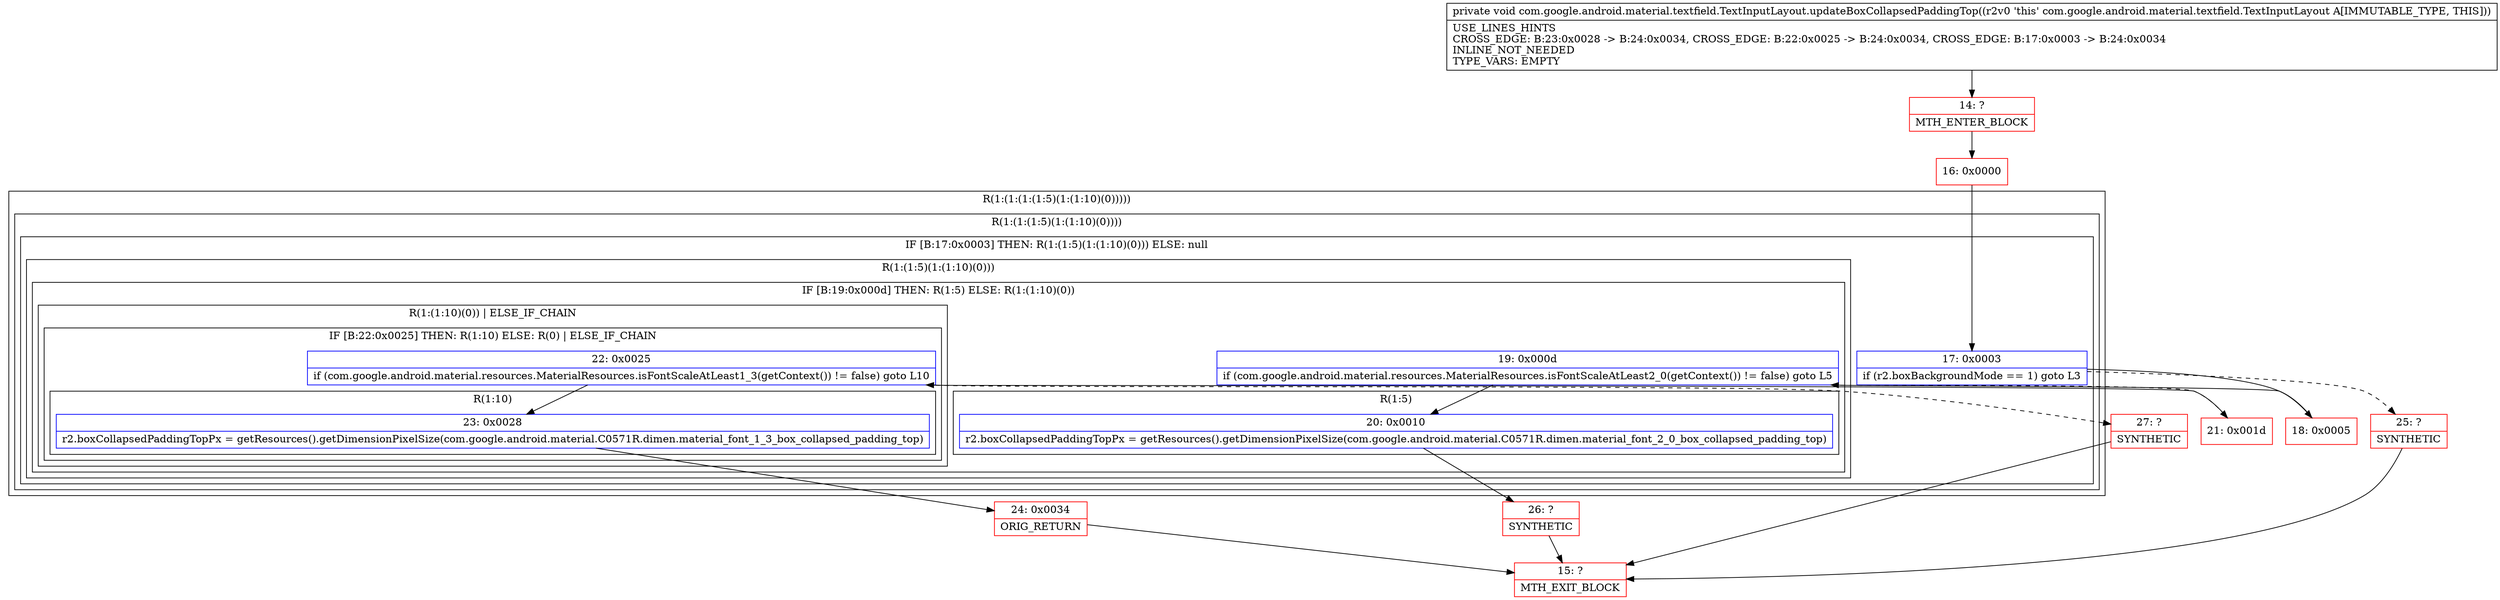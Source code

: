 digraph "CFG forcom.google.android.material.textfield.TextInputLayout.updateBoxCollapsedPaddingTop()V" {
subgraph cluster_Region_1118965608 {
label = "R(1:(1:(1:(1:5)(1:(1:10)(0)))))";
node [shape=record,color=blue];
subgraph cluster_Region_1314671378 {
label = "R(1:(1:(1:5)(1:(1:10)(0))))";
node [shape=record,color=blue];
subgraph cluster_IfRegion_1370704720 {
label = "IF [B:17:0x0003] THEN: R(1:(1:5)(1:(1:10)(0))) ELSE: null";
node [shape=record,color=blue];
Node_17 [shape=record,label="{17\:\ 0x0003|if (r2.boxBackgroundMode == 1) goto L3\l}"];
subgraph cluster_Region_638942106 {
label = "R(1:(1:5)(1:(1:10)(0)))";
node [shape=record,color=blue];
subgraph cluster_IfRegion_1947134335 {
label = "IF [B:19:0x000d] THEN: R(1:5) ELSE: R(1:(1:10)(0))";
node [shape=record,color=blue];
Node_19 [shape=record,label="{19\:\ 0x000d|if (com.google.android.material.resources.MaterialResources.isFontScaleAtLeast2_0(getContext()) != false) goto L5\l}"];
subgraph cluster_Region_1478899767 {
label = "R(1:5)";
node [shape=record,color=blue];
Node_20 [shape=record,label="{20\:\ 0x0010|r2.boxCollapsedPaddingTopPx = getResources().getDimensionPixelSize(com.google.android.material.C0571R.dimen.material_font_2_0_box_collapsed_padding_top)\l}"];
}
subgraph cluster_Region_327422376 {
label = "R(1:(1:10)(0)) | ELSE_IF_CHAIN\l";
node [shape=record,color=blue];
subgraph cluster_IfRegion_507539945 {
label = "IF [B:22:0x0025] THEN: R(1:10) ELSE: R(0) | ELSE_IF_CHAIN\l";
node [shape=record,color=blue];
Node_22 [shape=record,label="{22\:\ 0x0025|if (com.google.android.material.resources.MaterialResources.isFontScaleAtLeast1_3(getContext()) != false) goto L10\l}"];
subgraph cluster_Region_486942287 {
label = "R(1:10)";
node [shape=record,color=blue];
Node_23 [shape=record,label="{23\:\ 0x0028|r2.boxCollapsedPaddingTopPx = getResources().getDimensionPixelSize(com.google.android.material.C0571R.dimen.material_font_1_3_box_collapsed_padding_top)\l}"];
}
subgraph cluster_Region_1955086936 {
label = "R(0)";
node [shape=record,color=blue];
}
}
}
}
}
}
}
}
Node_14 [shape=record,color=red,label="{14\:\ ?|MTH_ENTER_BLOCK\l}"];
Node_16 [shape=record,color=red,label="{16\:\ 0x0000}"];
Node_18 [shape=record,color=red,label="{18\:\ 0x0005}"];
Node_26 [shape=record,color=red,label="{26\:\ ?|SYNTHETIC\l}"];
Node_15 [shape=record,color=red,label="{15\:\ ?|MTH_EXIT_BLOCK\l}"];
Node_21 [shape=record,color=red,label="{21\:\ 0x001d}"];
Node_24 [shape=record,color=red,label="{24\:\ 0x0034|ORIG_RETURN\l}"];
Node_27 [shape=record,color=red,label="{27\:\ ?|SYNTHETIC\l}"];
Node_25 [shape=record,color=red,label="{25\:\ ?|SYNTHETIC\l}"];
MethodNode[shape=record,label="{private void com.google.android.material.textfield.TextInputLayout.updateBoxCollapsedPaddingTop((r2v0 'this' com.google.android.material.textfield.TextInputLayout A[IMMUTABLE_TYPE, THIS]))  | USE_LINES_HINTS\lCROSS_EDGE: B:23:0x0028 \-\> B:24:0x0034, CROSS_EDGE: B:22:0x0025 \-\> B:24:0x0034, CROSS_EDGE: B:17:0x0003 \-\> B:24:0x0034\lINLINE_NOT_NEEDED\lTYPE_VARS: EMPTY\l}"];
MethodNode -> Node_14;Node_17 -> Node_18;
Node_17 -> Node_25[style=dashed];
Node_19 -> Node_20;
Node_19 -> Node_21[style=dashed];
Node_20 -> Node_26;
Node_22 -> Node_23;
Node_22 -> Node_27[style=dashed];
Node_23 -> Node_24;
Node_14 -> Node_16;
Node_16 -> Node_17;
Node_18 -> Node_19;
Node_26 -> Node_15;
Node_21 -> Node_22;
Node_24 -> Node_15;
Node_27 -> Node_15;
Node_25 -> Node_15;
}

